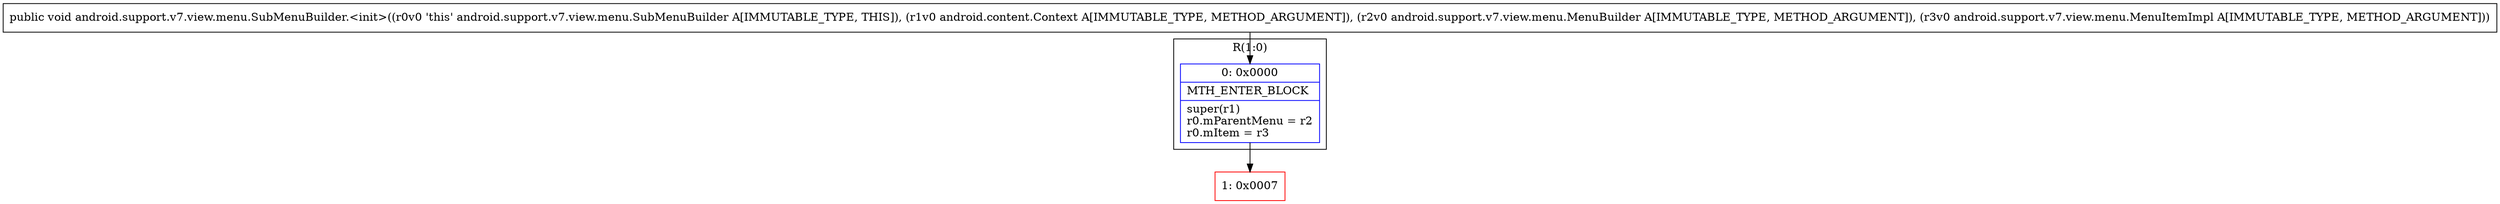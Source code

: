 digraph "CFG forandroid.support.v7.view.menu.SubMenuBuilder.\<init\>(Landroid\/content\/Context;Landroid\/support\/v7\/view\/menu\/MenuBuilder;Landroid\/support\/v7\/view\/menu\/MenuItemImpl;)V" {
subgraph cluster_Region_280140157 {
label = "R(1:0)";
node [shape=record,color=blue];
Node_0 [shape=record,label="{0\:\ 0x0000|MTH_ENTER_BLOCK\l|super(r1)\lr0.mParentMenu = r2\lr0.mItem = r3\l}"];
}
Node_1 [shape=record,color=red,label="{1\:\ 0x0007}"];
MethodNode[shape=record,label="{public void android.support.v7.view.menu.SubMenuBuilder.\<init\>((r0v0 'this' android.support.v7.view.menu.SubMenuBuilder A[IMMUTABLE_TYPE, THIS]), (r1v0 android.content.Context A[IMMUTABLE_TYPE, METHOD_ARGUMENT]), (r2v0 android.support.v7.view.menu.MenuBuilder A[IMMUTABLE_TYPE, METHOD_ARGUMENT]), (r3v0 android.support.v7.view.menu.MenuItemImpl A[IMMUTABLE_TYPE, METHOD_ARGUMENT])) }"];
MethodNode -> Node_0;
Node_0 -> Node_1;
}

